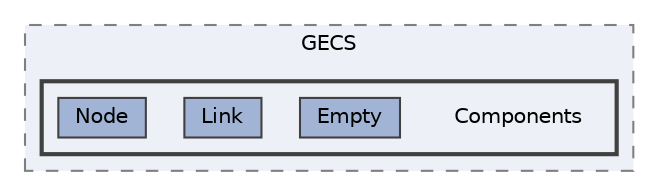 digraph "/mnt/c/Users/lefte/Mujin/MastersThesis/Taz/TazGraph/TazGraphEngine/GECS/Components"
{
 // LATEX_PDF_SIZE
  bgcolor="transparent";
  edge [fontname=Helvetica,fontsize=10,labelfontname=Helvetica,labelfontsize=10];
  node [fontname=Helvetica,fontsize=10,shape=box,height=0.2,width=0.4];
  compound=true
  subgraph clusterdir_b248dd036d709d24ab0c1971083770f3 {
    graph [ bgcolor="#edf0f7", pencolor="grey50", label="GECS", fontname=Helvetica,fontsize=10 style="filled,dashed", URL="dir_b248dd036d709d24ab0c1971083770f3.html",tooltip=""]
  subgraph clusterdir_7f1e0b09f605ccb315a75d27e6de488e {
    graph [ bgcolor="#edf0f7", pencolor="grey25", label="", fontname=Helvetica,fontsize=10 style="filled,bold", URL="dir_7f1e0b09f605ccb315a75d27e6de488e.html",tooltip=""]
    dir_7f1e0b09f605ccb315a75d27e6de488e [shape=plaintext, label="Components"];
  dir_5c93c9f426c17a637503e6904fca25f1 [label="Empty", fillcolor="#a2b4d6", color="grey25", style="filled", URL="dir_5c93c9f426c17a637503e6904fca25f1.html",tooltip=""];
  dir_4ad65a7bdef642c67b20469f9df666c8 [label="Link", fillcolor="#a2b4d6", color="grey25", style="filled", URL="dir_4ad65a7bdef642c67b20469f9df666c8.html",tooltip=""];
  dir_447df0dcfcc70a3e9d524cb7c63e0aa4 [label="Node", fillcolor="#a2b4d6", color="grey25", style="filled", URL="dir_447df0dcfcc70a3e9d524cb7c63e0aa4.html",tooltip=""];
  }
  }
}
